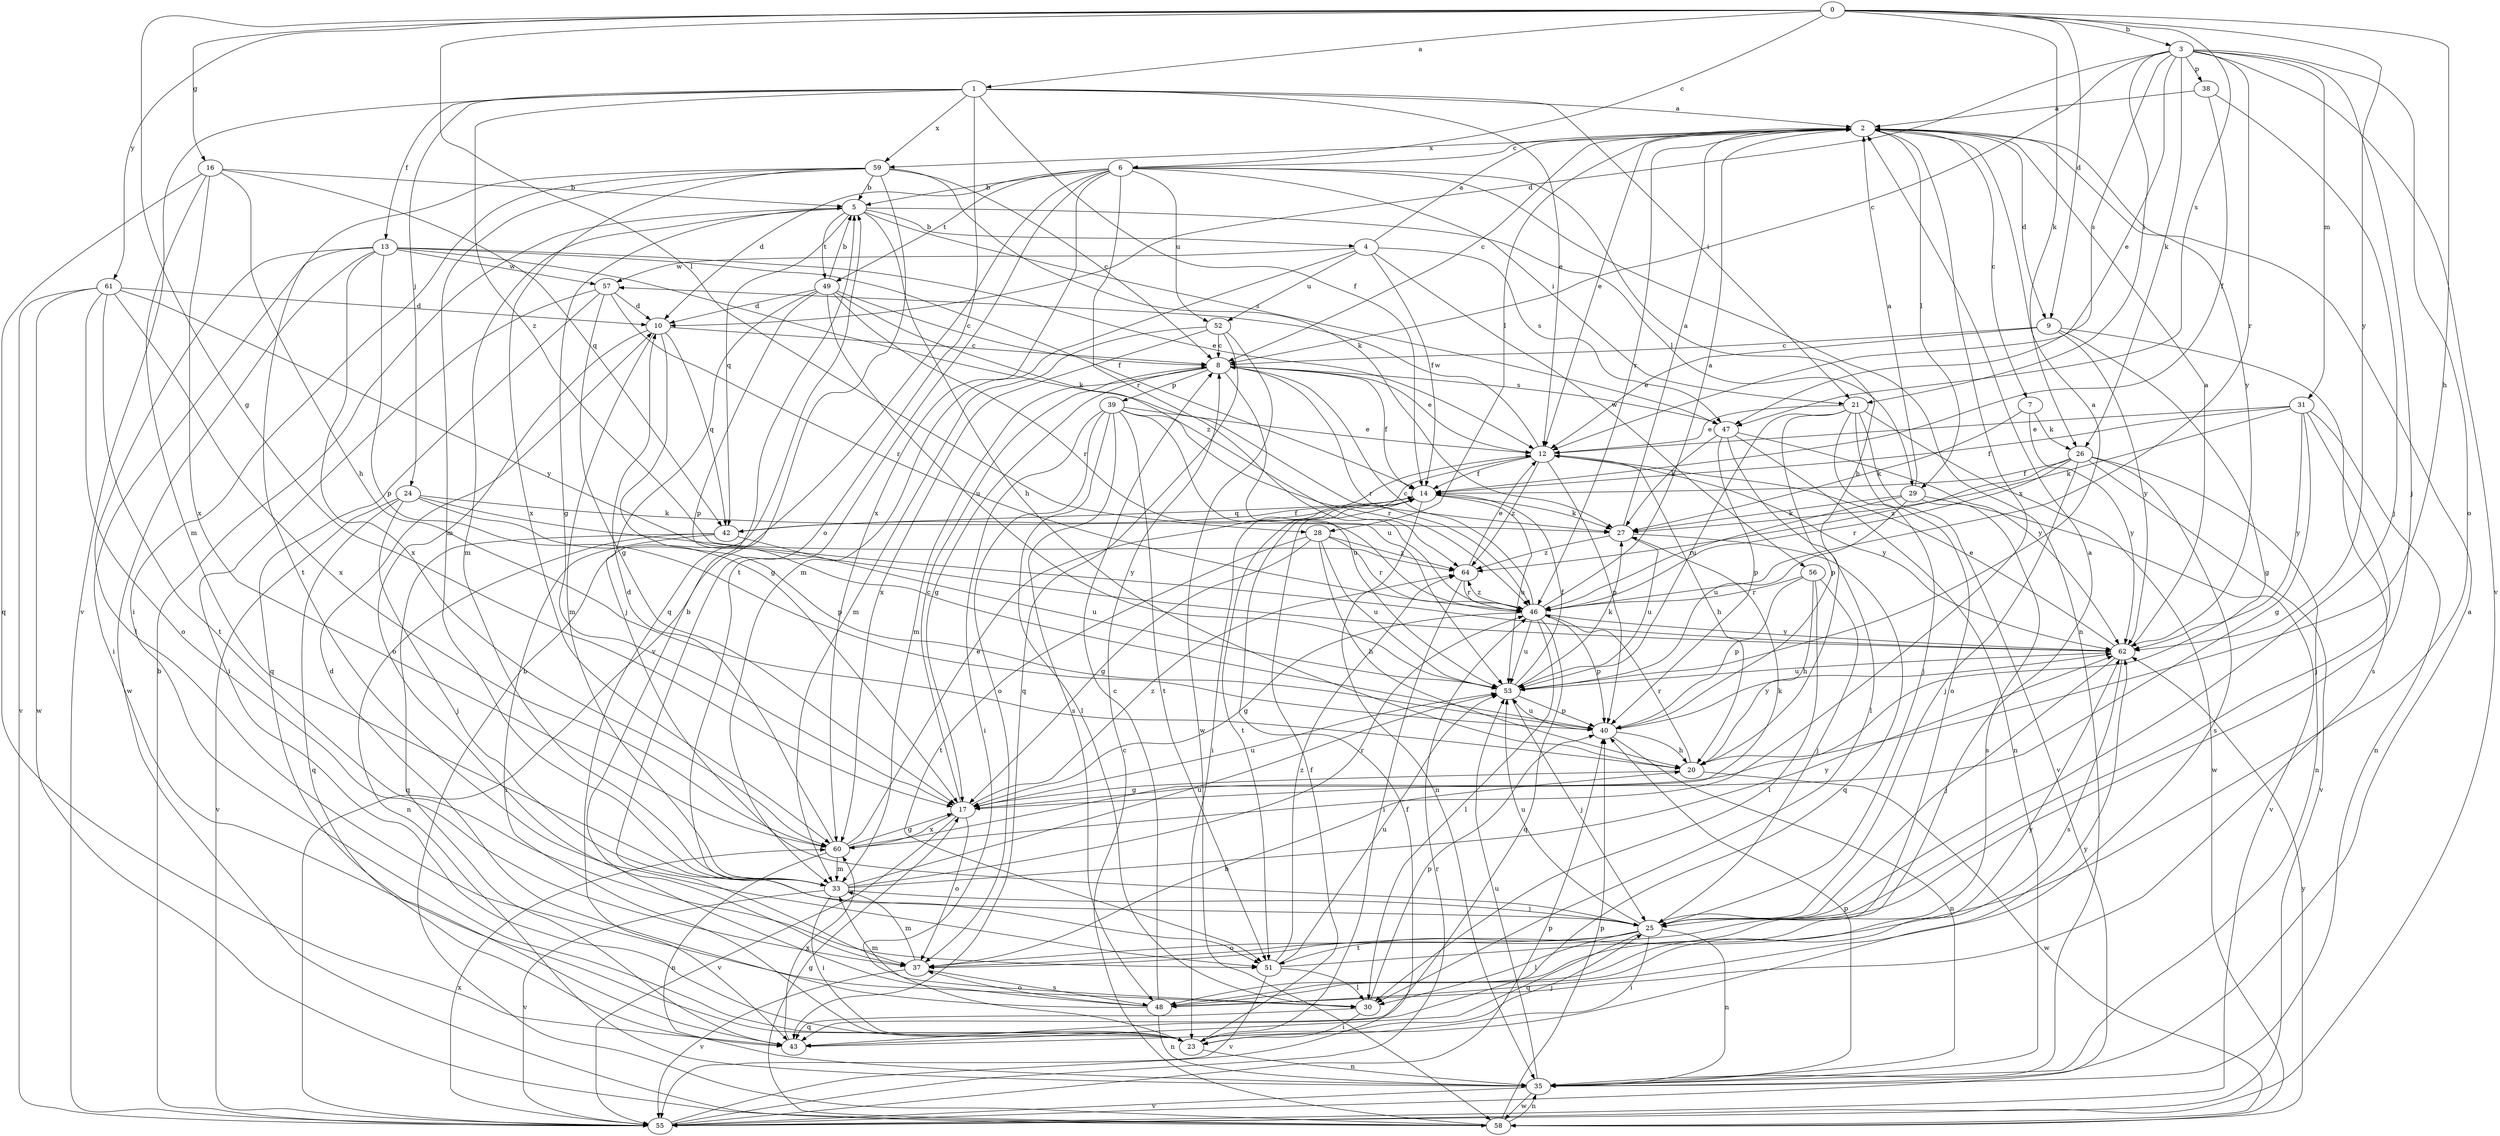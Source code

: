 strict digraph  {
0;
1;
2;
3;
4;
5;
6;
7;
8;
9;
10;
12;
13;
14;
16;
17;
20;
21;
23;
24;
25;
26;
27;
28;
29;
30;
31;
33;
35;
37;
38;
39;
40;
42;
43;
46;
47;
48;
49;
51;
52;
53;
55;
56;
57;
58;
59;
60;
61;
62;
64;
0 -> 1  [label=a];
0 -> 3  [label=b];
0 -> 6  [label=c];
0 -> 9  [label=d];
0 -> 16  [label=g];
0 -> 17  [label=g];
0 -> 20  [label=h];
0 -> 26  [label=k];
0 -> 28  [label=l];
0 -> 47  [label=s];
0 -> 61  [label=y];
0 -> 62  [label=y];
1 -> 2  [label=a];
1 -> 12  [label=e];
1 -> 13  [label=f];
1 -> 14  [label=f];
1 -> 21  [label=i];
1 -> 24  [label=j];
1 -> 37  [label=o];
1 -> 55  [label=v];
1 -> 59  [label=x];
1 -> 64  [label=z];
2 -> 6  [label=c];
2 -> 7  [label=c];
2 -> 8  [label=c];
2 -> 9  [label=d];
2 -> 12  [label=e];
2 -> 28  [label=l];
2 -> 29  [label=l];
2 -> 46  [label=r];
2 -> 59  [label=x];
2 -> 60  [label=x];
2 -> 62  [label=y];
3 -> 8  [label=c];
3 -> 10  [label=d];
3 -> 12  [label=e];
3 -> 21  [label=i];
3 -> 25  [label=j];
3 -> 26  [label=k];
3 -> 31  [label=m];
3 -> 37  [label=o];
3 -> 38  [label=p];
3 -> 46  [label=r];
3 -> 47  [label=s];
3 -> 55  [label=v];
4 -> 2  [label=a];
4 -> 14  [label=f];
4 -> 33  [label=m];
4 -> 47  [label=s];
4 -> 52  [label=u];
4 -> 56  [label=w];
4 -> 57  [label=w];
5 -> 4  [label=b];
5 -> 17  [label=g];
5 -> 20  [label=h];
5 -> 29  [label=l];
5 -> 33  [label=m];
5 -> 42  [label=q];
5 -> 47  [label=s];
5 -> 49  [label=t];
6 -> 5  [label=b];
6 -> 10  [label=d];
6 -> 20  [label=h];
6 -> 21  [label=i];
6 -> 35  [label=n];
6 -> 46  [label=r];
6 -> 49  [label=t];
6 -> 51  [label=t];
6 -> 52  [label=u];
6 -> 55  [label=v];
6 -> 60  [label=x];
7 -> 26  [label=k];
7 -> 27  [label=k];
7 -> 62  [label=y];
8 -> 12  [label=e];
8 -> 14  [label=f];
8 -> 17  [label=g];
8 -> 33  [label=m];
8 -> 39  [label=p];
8 -> 46  [label=r];
8 -> 47  [label=s];
8 -> 53  [label=u];
9 -> 8  [label=c];
9 -> 12  [label=e];
9 -> 17  [label=g];
9 -> 48  [label=s];
9 -> 62  [label=y];
10 -> 8  [label=c];
10 -> 17  [label=g];
10 -> 33  [label=m];
10 -> 37  [label=o];
10 -> 42  [label=q];
12 -> 14  [label=f];
12 -> 20  [label=h];
12 -> 23  [label=i];
12 -> 40  [label=p];
12 -> 57  [label=w];
12 -> 62  [label=y];
12 -> 64  [label=z];
13 -> 12  [label=e];
13 -> 14  [label=f];
13 -> 23  [label=i];
13 -> 27  [label=k];
13 -> 30  [label=l];
13 -> 40  [label=p];
13 -> 57  [label=w];
13 -> 58  [label=w];
13 -> 60  [label=x];
14 -> 27  [label=k];
14 -> 35  [label=n];
14 -> 42  [label=q];
14 -> 51  [label=t];
14 -> 53  [label=u];
16 -> 5  [label=b];
16 -> 20  [label=h];
16 -> 33  [label=m];
16 -> 42  [label=q];
16 -> 43  [label=q];
16 -> 60  [label=x];
17 -> 8  [label=c];
17 -> 37  [label=o];
17 -> 53  [label=u];
17 -> 55  [label=v];
17 -> 60  [label=x];
17 -> 64  [label=z];
20 -> 17  [label=g];
20 -> 46  [label=r];
20 -> 58  [label=w];
21 -> 12  [label=e];
21 -> 25  [label=j];
21 -> 37  [label=o];
21 -> 40  [label=p];
21 -> 53  [label=u];
21 -> 55  [label=v];
21 -> 58  [label=w];
23 -> 14  [label=f];
23 -> 35  [label=n];
23 -> 62  [label=y];
24 -> 25  [label=j];
24 -> 27  [label=k];
24 -> 40  [label=p];
24 -> 43  [label=q];
24 -> 55  [label=v];
24 -> 62  [label=y];
25 -> 23  [label=i];
25 -> 30  [label=l];
25 -> 35  [label=n];
25 -> 37  [label=o];
25 -> 43  [label=q];
25 -> 51  [label=t];
25 -> 53  [label=u];
26 -> 14  [label=f];
26 -> 25  [label=j];
26 -> 35  [label=n];
26 -> 46  [label=r];
26 -> 48  [label=s];
26 -> 55  [label=v];
26 -> 64  [label=z];
27 -> 2  [label=a];
27 -> 43  [label=q];
27 -> 53  [label=u];
27 -> 64  [label=z];
28 -> 17  [label=g];
28 -> 20  [label=h];
28 -> 46  [label=r];
28 -> 51  [label=t];
28 -> 53  [label=u];
28 -> 64  [label=z];
29 -> 2  [label=a];
29 -> 27  [label=k];
29 -> 46  [label=r];
29 -> 48  [label=s];
29 -> 53  [label=u];
29 -> 55  [label=v];
30 -> 23  [label=i];
30 -> 33  [label=m];
30 -> 40  [label=p];
30 -> 43  [label=q];
31 -> 12  [label=e];
31 -> 14  [label=f];
31 -> 17  [label=g];
31 -> 25  [label=j];
31 -> 27  [label=k];
31 -> 35  [label=n];
31 -> 62  [label=y];
33 -> 23  [label=i];
33 -> 25  [label=j];
33 -> 46  [label=r];
33 -> 53  [label=u];
33 -> 55  [label=v];
33 -> 62  [label=y];
35 -> 2  [label=a];
35 -> 40  [label=p];
35 -> 53  [label=u];
35 -> 55  [label=v];
35 -> 58  [label=w];
37 -> 20  [label=h];
37 -> 33  [label=m];
37 -> 48  [label=s];
37 -> 55  [label=v];
38 -> 2  [label=a];
38 -> 14  [label=f];
38 -> 25  [label=j];
39 -> 12  [label=e];
39 -> 23  [label=i];
39 -> 30  [label=l];
39 -> 37  [label=o];
39 -> 46  [label=r];
39 -> 48  [label=s];
39 -> 51  [label=t];
39 -> 53  [label=u];
40 -> 20  [label=h];
40 -> 35  [label=n];
40 -> 53  [label=u];
40 -> 62  [label=y];
42 -> 14  [label=f];
42 -> 23  [label=i];
42 -> 35  [label=n];
42 -> 43  [label=q];
42 -> 53  [label=u];
43 -> 25  [label=j];
43 -> 60  [label=x];
46 -> 2  [label=a];
46 -> 8  [label=c];
46 -> 17  [label=g];
46 -> 30  [label=l];
46 -> 40  [label=p];
46 -> 43  [label=q];
46 -> 53  [label=u];
46 -> 62  [label=y];
46 -> 64  [label=z];
47 -> 27  [label=k];
47 -> 30  [label=l];
47 -> 35  [label=n];
47 -> 40  [label=p];
47 -> 62  [label=y];
48 -> 5  [label=b];
48 -> 8  [label=c];
48 -> 10  [label=d];
48 -> 35  [label=n];
48 -> 37  [label=o];
48 -> 62  [label=y];
49 -> 5  [label=b];
49 -> 8  [label=c];
49 -> 10  [label=d];
49 -> 25  [label=j];
49 -> 40  [label=p];
49 -> 46  [label=r];
49 -> 53  [label=u];
49 -> 64  [label=z];
51 -> 2  [label=a];
51 -> 30  [label=l];
51 -> 53  [label=u];
51 -> 55  [label=v];
51 -> 64  [label=z];
52 -> 8  [label=c];
52 -> 33  [label=m];
52 -> 43  [label=q];
52 -> 58  [label=w];
52 -> 60  [label=x];
53 -> 2  [label=a];
53 -> 14  [label=f];
53 -> 25  [label=j];
53 -> 27  [label=k];
53 -> 40  [label=p];
55 -> 5  [label=b];
55 -> 14  [label=f];
55 -> 40  [label=p];
55 -> 46  [label=r];
55 -> 60  [label=x];
56 -> 20  [label=h];
56 -> 25  [label=j];
56 -> 30  [label=l];
56 -> 40  [label=p];
56 -> 46  [label=r];
57 -> 10  [label=d];
57 -> 17  [label=g];
57 -> 23  [label=i];
57 -> 43  [label=q];
57 -> 46  [label=r];
58 -> 5  [label=b];
58 -> 8  [label=c];
58 -> 17  [label=g];
58 -> 35  [label=n];
58 -> 40  [label=p];
58 -> 62  [label=y];
59 -> 5  [label=b];
59 -> 8  [label=c];
59 -> 23  [label=i];
59 -> 27  [label=k];
59 -> 33  [label=m];
59 -> 43  [label=q];
59 -> 51  [label=t];
59 -> 60  [label=x];
60 -> 10  [label=d];
60 -> 12  [label=e];
60 -> 17  [label=g];
60 -> 27  [label=k];
60 -> 33  [label=m];
60 -> 35  [label=n];
61 -> 10  [label=d];
61 -> 37  [label=o];
61 -> 51  [label=t];
61 -> 55  [label=v];
61 -> 58  [label=w];
61 -> 60  [label=x];
61 -> 62  [label=y];
62 -> 2  [label=a];
62 -> 12  [label=e];
62 -> 25  [label=j];
62 -> 48  [label=s];
62 -> 53  [label=u];
64 -> 12  [label=e];
64 -> 23  [label=i];
64 -> 46  [label=r];
}
